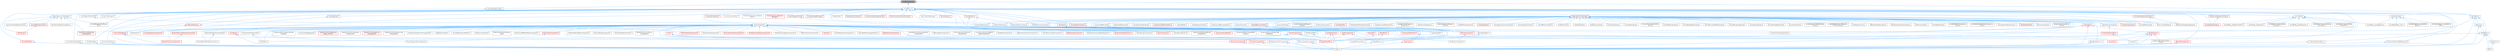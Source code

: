 digraph "FieldPathProperty.h"
{
 // INTERACTIVE_SVG=YES
 // LATEX_PDF_SIZE
  bgcolor="transparent";
  edge [fontname=Helvetica,fontsize=10,labelfontname=Helvetica,labelfontsize=10];
  node [fontname=Helvetica,fontsize=10,shape=box,height=0.2,width=0.4];
  Node1 [id="Node000001",label="FieldPathProperty.h",height=0.2,width=0.4,color="gray40", fillcolor="grey60", style="filled", fontcolor="black",tooltip=" "];
  Node1 -> Node2 [id="edge1_Node000001_Node000002",dir="back",color="steelblue1",style="solid",tooltip=" "];
  Node2 [id="Node000002",label="CoreUObject.h",height=0.2,width=0.4,color="grey40", fillcolor="white", style="filled",URL="$d0/ded/CoreUObject_8h.html",tooltip=" "];
  Node2 -> Node3 [id="edge2_Node000002_Node000003",dir="back",color="steelblue1",style="solid",tooltip=" "];
  Node3 [id="Node000003",label="Engine.h",height=0.2,width=0.4,color="grey40", fillcolor="white", style="filled",URL="$d1/d34/Public_2Engine_8h.html",tooltip=" "];
  Node2 -> Node4 [id="edge3_Node000002_Node000004",dir="back",color="steelblue1",style="solid",tooltip=" "];
  Node4 [id="Node000004",label="EngineMinimal.h",height=0.2,width=0.4,color="grey40", fillcolor="white", style="filled",URL="$d0/d2c/EngineMinimal_8h.html",tooltip=" "];
  Node4 -> Node3 [id="edge4_Node000004_Node000003",dir="back",color="steelblue1",style="solid",tooltip=" "];
  Node2 -> Node5 [id="edge5_Node000002_Node000005",dir="back",color="steelblue1",style="solid",tooltip=" "];
  Node5 [id="Node000005",label="SlateBasics.h",height=0.2,width=0.4,color="grey40", fillcolor="white", style="filled",URL="$da/d2f/SlateBasics_8h.html",tooltip=" "];
  Node5 -> Node3 [id="edge6_Node000005_Node000003",dir="back",color="steelblue1",style="solid",tooltip=" "];
  Node5 -> Node6 [id="edge7_Node000005_Node000006",dir="back",color="steelblue1",style="solid",tooltip=" "];
  Node6 [id="Node000006",label="Slate.h",height=0.2,width=0.4,color="grey40", fillcolor="white", style="filled",URL="$d2/dc0/Slate_8h.html",tooltip=" "];
  Node5 -> Node7 [id="edge8_Node000005_Node000007",dir="back",color="steelblue1",style="solid",tooltip=" "];
  Node7 [id="Node000007",label="SlateExtras.h",height=0.2,width=0.4,color="grey40", fillcolor="white", style="filled",URL="$d8/dec/SlateExtras_8h.html",tooltip=" "];
  Node7 -> Node6 [id="edge9_Node000007_Node000006",dir="back",color="steelblue1",style="solid",tooltip=" "];
  Node5 -> Node8 [id="edge10_Node000005_Node000008",dir="back",color="steelblue1",style="solid",tooltip=" "];
  Node8 [id="Node000008",label="UnrealEd.h",height=0.2,width=0.4,color="grey40", fillcolor="white", style="filled",URL="$d2/d5f/UnrealEd_8h.html",tooltip=" "];
  Node2 -> Node9 [id="edge11_Node000002_Node000009",dir="back",color="steelblue1",style="solid",tooltip=" "];
  Node9 [id="Node000009",label="SlateCore.h",height=0.2,width=0.4,color="grey40", fillcolor="white", style="filled",URL="$dc/d03/SlateCore_8h.html",tooltip=" "];
  Node9 -> Node3 [id="edge12_Node000009_Node000003",dir="back",color="steelblue1",style="solid",tooltip=" "];
  Node9 -> Node5 [id="edge13_Node000009_Node000005",dir="back",color="steelblue1",style="solid",tooltip=" "];
  Node1 -> Node10 [id="edge14_Node000001_Node000010",dir="back",color="steelblue1",style="solid",tooltip=" "];
  Node10 [id="Node000010",label="GeneratedCppIncludes.h",height=0.2,width=0.4,color="grey40", fillcolor="white", style="filled",URL="$d5/d24/GeneratedCppIncludes_8h.html",tooltip=" "];
  Node10 -> Node11 [id="edge15_Node000010_Node000011",dir="back",color="steelblue1",style="solid",tooltip=" "];
  Node11 [id="Node000011",label="CoreUObjectSharedPCH.h",height=0.2,width=0.4,color="grey40", fillcolor="white", style="filled",URL="$de/d2f/CoreUObjectSharedPCH_8h.html",tooltip=" "];
  Node11 -> Node12 [id="edge16_Node000011_Node000012",dir="back",color="steelblue1",style="solid",tooltip=" "];
  Node12 [id="Node000012",label="SlateSharedPCH.h",height=0.2,width=0.4,color="grey40", fillcolor="white", style="filled",URL="$d1/dfc/SlateSharedPCH_8h.html",tooltip=" "];
  Node12 -> Node13 [id="edge17_Node000012_Node000013",dir="back",color="steelblue1",style="solid",tooltip=" "];
  Node13 [id="Node000013",label="EngineSharedPCH.h",height=0.2,width=0.4,color="red", fillcolor="#FFF0F0", style="filled",URL="$dc/dbb/EngineSharedPCH_8h.html",tooltip=" "];
  Node1 -> Node15 [id="edge18_Node000001_Node000015",dir="back",color="steelblue1",style="solid",tooltip=" "];
  Node15 [id="Node000015",label="ScriptMacros.h",height=0.2,width=0.4,color="grey40", fillcolor="white", style="filled",URL="$d9/d99/ScriptMacros_8h.html",tooltip=" "];
  Node15 -> Node16 [id="edge19_Node000015_Node000016",dir="back",color="steelblue1",style="solid",tooltip=" "];
  Node16 [id="Node000016",label="ActorComponent.h",height=0.2,width=0.4,color="grey40", fillcolor="white", style="filled",URL="$da/db1/ActorComponent_8h.html",tooltip=" "];
  Node16 -> Node17 [id="edge20_Node000016_Node000017",dir="back",color="steelblue1",style="solid",tooltip=" "];
  Node17 [id="Node000017",label="AIPerceptionComponent.h",height=0.2,width=0.4,color="grey40", fillcolor="white", style="filled",URL="$d6/d0a/AIPerceptionComponent_8h.html",tooltip=" "];
  Node16 -> Node18 [id="edge21_Node000016_Node000018",dir="back",color="steelblue1",style="solid",tooltip=" "];
  Node18 [id="Node000018",label="AIPerceptionStimuliSource\lComponent.h",height=0.2,width=0.4,color="grey40", fillcolor="white", style="filled",URL="$df/da3/AIPerceptionStimuliSourceComponent_8h.html",tooltip=" "];
  Node16 -> Node19 [id="edge22_Node000016_Node000019",dir="back",color="steelblue1",style="solid",tooltip=" "];
  Node19 [id="Node000019",label="ActorTextureStreamingBuild\lDataComponent.h",height=0.2,width=0.4,color="grey40", fillcolor="white", style="filled",URL="$d2/d6d/ActorTextureStreamingBuildDataComponent_8h.html",tooltip=" "];
  Node16 -> Node20 [id="edge23_Node000016_Node000020",dir="back",color="steelblue1",style="solid",tooltip=" "];
  Node20 [id="Node000020",label="AnimNextComponent.h",height=0.2,width=0.4,color="grey40", fillcolor="white", style="filled",URL="$d2/d67/AnimNextComponent_8h.html",tooltip=" "];
  Node16 -> Node21 [id="edge24_Node000016_Node000021",dir="back",color="steelblue1",style="solid",tooltip=" "];
  Node21 [id="Node000021",label="ApplicationLifecycleComponent.h",height=0.2,width=0.4,color="grey40", fillcolor="white", style="filled",URL="$de/db6/ApplicationLifecycleComponent_8h.html",tooltip=" "];
  Node16 -> Node22 [id="edge25_Node000016_Node000022",dir="back",color="steelblue1",style="solid",tooltip=" "];
  Node22 [id="Node000022",label="AsyncPhysicsInputComponent.h",height=0.2,width=0.4,color="grey40", fillcolor="white", style="filled",URL="$da/d20/AsyncPhysicsInputComponent_8h.html",tooltip=" "];
  Node16 -> Node23 [id="edge26_Node000016_Node000023",dir="back",color="steelblue1",style="solid",tooltip=" "];
  Node23 [id="Node000023",label="BlackboardComponent.h",height=0.2,width=0.4,color="red", fillcolor="#FFF0F0", style="filled",URL="$d9/d2d/BlackboardComponent_8h.html",tooltip=" "];
  Node16 -> Node49 [id="edge27_Node000016_Node000049",dir="back",color="steelblue1",style="solid",tooltip=" "];
  Node49 [id="Node000049",label="BlueprintComponentNodeSpawner.h",height=0.2,width=0.4,color="grey40", fillcolor="white", style="filled",URL="$d2/d98/BlueprintComponentNodeSpawner_8h.html",tooltip=" "];
  Node16 -> Node50 [id="edge28_Node000016_Node000050",dir="back",color="steelblue1",style="solid",tooltip=" "];
  Node50 [id="Node000050",label="BlueprintGraphDefinitions.h",height=0.2,width=0.4,color="red", fillcolor="#FFF0F0", style="filled",URL="$d7/d5e/BlueprintGraphDefinitions_8h.html",tooltip=" "];
  Node16 -> Node52 [id="edge29_Node000016_Node000052",dir="back",color="steelblue1",style="solid",tooltip=" "];
  Node52 [id="Node000052",label="BoundsCopyComponent.h",height=0.2,width=0.4,color="grey40", fillcolor="white", style="filled",URL="$d2/d10/BoundsCopyComponent_8h.html",tooltip=" "];
  Node16 -> Node53 [id="edge30_Node000016_Node000053",dir="back",color="steelblue1",style="solid",tooltip=" "];
  Node53 [id="Node000053",label="BrainComponent.h",height=0.2,width=0.4,color="red", fillcolor="#FFF0F0", style="filled",URL="$d6/dc0/BrainComponent_8h.html",tooltip=" "];
  Node16 -> Node82 [id="edge31_Node000016_Node000082",dir="back",color="steelblue1",style="solid",tooltip=" "];
  Node82 [id="Node000082",label="ChaosMoverBackend.h",height=0.2,width=0.4,color="grey40", fillcolor="white", style="filled",URL="$de/d0f/ChaosMoverBackend_8h.html",tooltip=" "];
  Node16 -> Node83 [id="edge32_Node000016_Node000083",dir="back",color="steelblue1",style="solid",tooltip=" "];
  Node83 [id="Node000083",label="Character.h",height=0.2,width=0.4,color="red", fillcolor="#FFF0F0", style="filled",URL="$db/dc7/Character_8h.html",tooltip=" "];
  Node83 -> Node4 [id="edge33_Node000083_Node000004",dir="back",color="steelblue1",style="solid",tooltip=" "];
  Node16 -> Node86 [id="edge34_Node000016_Node000086",dir="back",color="steelblue1",style="solid",tooltip=" "];
  Node86 [id="Node000086",label="ClusterUnionReplicatedProxy\lComponent.h",height=0.2,width=0.4,color="grey40", fillcolor="white", style="filled",URL="$da/d2c/ClusterUnionReplicatedProxyComponent_8h.html",tooltip=" "];
  Node16 -> Node87 [id="edge35_Node000016_Node000087",dir="back",color="steelblue1",style="solid",tooltip=" "];
  Node87 [id="Node000087",label="ComponentAssetBroker.h",height=0.2,width=0.4,color="red", fillcolor="#FFF0F0", style="filled",URL="$da/ddd/ComponentAssetBroker_8h.html",tooltip=" "];
  Node16 -> Node89 [id="edge36_Node000016_Node000089",dir="back",color="steelblue1",style="solid",tooltip=" "];
  Node89 [id="Node000089",label="ComponentEditorContextMenu\lContex.h",height=0.2,width=0.4,color="grey40", fillcolor="white", style="filled",URL="$db/d71/ComponentEditorContextMenuContex_8h.html",tooltip=" "];
  Node16 -> Node90 [id="edge37_Node000016_Node000090",dir="back",color="steelblue1",style="solid",tooltip=" "];
  Node90 [id="Node000090",label="ComponentEditorUtils.h",height=0.2,width=0.4,color="red", fillcolor="#FFF0F0", style="filled",URL="$d0/d4b/ComponentEditorUtils_8h.html",tooltip=" "];
  Node90 -> Node8 [id="edge38_Node000090_Node000008",dir="back",color="steelblue1",style="solid",tooltip=" "];
  Node16 -> Node92 [id="edge39_Node000016_Node000092",dir="back",color="steelblue1",style="solid",tooltip=" "];
  Node92 [id="Node000092",label="ComponentElementEditorCopy\lAndPaste.h",height=0.2,width=0.4,color="grey40", fillcolor="white", style="filled",URL="$da/d37/ComponentElementEditorCopyAndPaste_8h.html",tooltip=" "];
  Node16 -> Node93 [id="edge40_Node000016_Node000093",dir="back",color="steelblue1",style="solid",tooltip=" "];
  Node93 [id="Node000093",label="ComponentRecreateRenderState\lContext.h",height=0.2,width=0.4,color="grey40", fillcolor="white", style="filled",URL="$de/dd0/ComponentRecreateRenderStateContext_8h.html",tooltip=" "];
  Node16 -> Node94 [id="edge41_Node000016_Node000094",dir="back",color="steelblue1",style="solid",tooltip=" "];
  Node94 [id="Node000094",label="ComponentTypeRegistry.h",height=0.2,width=0.4,color="grey40", fillcolor="white", style="filled",URL="$dd/d81/ComponentTypeRegistry_8h.html",tooltip=" "];
  Node16 -> Node95 [id="edge42_Node000016_Node000095",dir="back",color="steelblue1",style="solid",tooltip=" "];
  Node95 [id="Node000095",label="ComponentVisualizer.h",height=0.2,width=0.4,color="red", fillcolor="#FFF0F0", style="filled",URL="$d3/d9b/ComponentVisualizer_8h.html",tooltip=" "];
  Node95 -> Node8 [id="edge43_Node000095_Node000008",dir="back",color="steelblue1",style="solid",tooltip=" "];
  Node16 -> Node99 [id="edge44_Node000016_Node000099",dir="back",color="steelblue1",style="solid",tooltip=" "];
  Node99 [id="Node000099",label="DisplayClusterConfiguration\lTypes_ICVFX.h",height=0.2,width=0.4,color="red", fillcolor="#FFF0F0", style="filled",URL="$d3/dc4/DisplayClusterConfigurationTypes__ICVFX_8h.html",tooltip=" "];
  Node16 -> Node112 [id="edge45_Node000016_Node000112",dir="back",color="steelblue1",style="solid",tooltip=" "];
  Node112 [id="Node000112",label="DisplayClusterPreviewShare\lComponent.h",height=0.2,width=0.4,color="grey40", fillcolor="white", style="filled",URL="$d0/d2c/DisplayClusterPreviewShareComponent_8h.html",tooltip=" "];
  Node16 -> Node113 [id="edge46_Node000016_Node000113",dir="back",color="steelblue1",style="solid",tooltip=" "];
  Node113 [id="Node000113",label="DisplayClusterStageActor\lComponent.h",height=0.2,width=0.4,color="red", fillcolor="#FFF0F0", style="filled",URL="$d6/d98/DisplayClusterStageActorComponent_8h.html",tooltip=" "];
  Node16 -> Node116 [id="edge47_Node000016_Node000116",dir="back",color="steelblue1",style="solid",tooltip=" "];
  Node116 [id="Node000116",label="DisplayClusterStageGeometry\lComponent.h",height=0.2,width=0.4,color="grey40", fillcolor="white", style="filled",URL="$d2/df3/DisplayClusterStageGeometryComponent_8h.html",tooltip=" "];
  Node16 -> Node117 [id="edge48_Node000016_Node000117",dir="back",color="steelblue1",style="solid",tooltip=" "];
  Node117 [id="Node000117",label="DisplayClusterSyncTickComponent.h",height=0.2,width=0.4,color="grey40", fillcolor="white", style="filled",URL="$d5/d00/DisplayClusterSyncTickComponent_8h.html",tooltip=" "];
  Node16 -> Node118 [id="edge49_Node000016_Node000118",dir="back",color="steelblue1",style="solid",tooltip=" "];
  Node118 [id="Node000118",label="DlgReferenceTree.h",height=0.2,width=0.4,color="grey40", fillcolor="white", style="filled",URL="$db/dd3/DlgReferenceTree_8h.html",tooltip=" "];
  Node16 -> Node4 [id="edge50_Node000016_Node000004",dir="back",color="steelblue1",style="solid",tooltip=" "];
  Node16 -> Node13 [id="edge51_Node000016_Node000013",dir="back",color="steelblue1",style="solid",tooltip=" "];
  Node16 -> Node119 [id="edge52_Node000016_Node000119",dir="back",color="steelblue1",style="solid",tooltip=" "];
  Node119 [id="Node000119",label="GameplayTasksComponent.h",height=0.2,width=0.4,color="red", fillcolor="#FFF0F0", style="filled",URL="$d6/d36/GameplayTasksComponent_8h.html",tooltip=" "];
  Node16 -> Node121 [id="edge53_Node000016_Node000121",dir="back",color="steelblue1",style="solid",tooltip=" "];
  Node121 [id="Node000121",label="InputComponent.h",height=0.2,width=0.4,color="red", fillcolor="#FFF0F0", style="filled",URL="$d4/de7/InputComponent_8h.html",tooltip=" "];
  Node121 -> Node4 [id="edge54_Node000121_Node000004",dir="back",color="steelblue1",style="solid",tooltip=" "];
  Node121 -> Node13 [id="edge55_Node000121_Node000013",dir="back",color="steelblue1",style="solid",tooltip=" "];
  Node16 -> Node125 [id="edge56_Node000016_Node000125",dir="back",color="steelblue1",style="solid",tooltip=" "];
  Node125 [id="Node000125",label="KismetReinstanceUtilities.h",height=0.2,width=0.4,color="grey40", fillcolor="white", style="filled",URL="$d4/dae/KismetReinstanceUtilities_8h.html",tooltip=" "];
  Node16 -> Node126 [id="edge57_Node000016_Node000126",dir="back",color="steelblue1",style="solid",tooltip=" "];
  Node126 [id="Node000126",label="LODSyncComponent.h",height=0.2,width=0.4,color="grey40", fillcolor="white", style="filled",URL="$d0/dbf/LODSyncComponent_8h.html",tooltip=" "];
  Node16 -> Node127 [id="edge58_Node000016_Node000127",dir="back",color="steelblue1",style="solid",tooltip=" "];
  Node127 [id="Node000127",label="LandscapeEdit.h",height=0.2,width=0.4,color="grey40", fillcolor="white", style="filled",URL="$df/d61/LandscapeEdit_8h.html",tooltip=" "];
  Node16 -> Node128 [id="edge59_Node000016_Node000128",dir="back",color="steelblue1",style="solid",tooltip=" "];
  Node128 [id="Node000128",label="Level.h",height=0.2,width=0.4,color="red", fillcolor="#FFF0F0", style="filled",URL="$d9/da2/Level_8h.html",tooltip=" "];
  Node128 -> Node3 [id="edge60_Node000128_Node000003",dir="back",color="steelblue1",style="solid",tooltip=" "];
  Node128 -> Node13 [id="edge61_Node000128_Node000013",dir="back",color="steelblue1",style="solid",tooltip=" "];
  Node16 -> Node382 [id="edge62_Node000016_Node000382",dir="back",color="steelblue1",style="solid",tooltip=" "];
  Node382 [id="Node000382",label="MarkActorRenderStateDirty\lTask.h",height=0.2,width=0.4,color="grey40", fillcolor="white", style="filled",URL="$d0/d61/MarkActorRenderStateDirtyTask_8h.html",tooltip=" "];
  Node16 -> Node383 [id="edge63_Node000016_Node000383",dir="back",color="steelblue1",style="solid",tooltip=" "];
  Node383 [id="Node000383",label="MaterialList.h",height=0.2,width=0.4,color="grey40", fillcolor="white", style="filled",URL="$df/d0c/MaterialList_8h.html",tooltip=" "];
  Node16 -> Node384 [id="edge64_Node000016_Node000384",dir="back",color="steelblue1",style="solid",tooltip=" "];
  Node384 [id="Node000384",label="MetasoundOfflinePlayerComponent.h",height=0.2,width=0.4,color="grey40", fillcolor="white", style="filled",URL="$d8/d8f/MetasoundOfflinePlayerComponent_8h.html",tooltip=" "];
  Node16 -> Node385 [id="edge65_Node000016_Node000385",dir="back",color="steelblue1",style="solid",tooltip=" "];
  Node385 [id="Node000385",label="ModularVehicleBaseComponent.h",height=0.2,width=0.4,color="grey40", fillcolor="white", style="filled",URL="$d3/dc7/ModularVehicleBaseComponent_8h.html",tooltip=" "];
  Node16 -> Node386 [id="edge66_Node000016_Node000386",dir="back",color="steelblue1",style="solid",tooltip=" "];
  Node386 [id="Node000386",label="MovementComponent.h",height=0.2,width=0.4,color="red", fillcolor="#FFF0F0", style="filled",URL="$dd/dc8/MovementComponent_8h.html",tooltip=" "];
  Node386 -> Node3 [id="edge67_Node000386_Node000003",dir="back",color="steelblue1",style="solid",tooltip=" "];
  Node16 -> Node413 [id="edge68_Node000016_Node000413",dir="back",color="steelblue1",style="solid",tooltip=" "];
  Node413 [id="Node000413",label="MoverComponent.h",height=0.2,width=0.4,color="red", fillcolor="#FFF0F0", style="filled",URL="$dc/d95/MoverComponent_8h.html",tooltip=" "];
  Node413 -> Node418 [id="edge69_Node000413_Node000418",dir="back",color="steelblue1",style="solid",tooltip=" "];
  Node418 [id="Node000418",label="NavMoverComponent.h",height=0.2,width=0.4,color="grey40", fillcolor="white", style="filled",URL="$df/dbc/NavMoverComponent_8h.html",tooltip=" "];
  Node16 -> Node421 [id="edge70_Node000016_Node000421",dir="back",color="steelblue1",style="solid",tooltip=" "];
  Node421 [id="Node000421",label="MoverDebugComponent.h",height=0.2,width=0.4,color="grey40", fillcolor="white", style="filled",URL="$d8/d6c/MoverDebugComponent_8h.html",tooltip=" "];
  Node16 -> Node422 [id="edge71_Node000016_Node000422",dir="back",color="steelblue1",style="solid",tooltip=" "];
  Node422 [id="Node000422",label="MoverNetworkPredictionLiaison.h",height=0.2,width=0.4,color="grey40", fillcolor="white", style="filled",URL="$d3/da4/MoverNetworkPredictionLiaison_8h.html",tooltip=" "];
  Node16 -> Node423 [id="edge72_Node000016_Node000423",dir="back",color="steelblue1",style="solid",tooltip=" "];
  Node423 [id="Node000423",label="MoverStandaloneLiaison.h",height=0.2,width=0.4,color="grey40", fillcolor="white", style="filled",URL="$dd/d84/MoverStandaloneLiaison_8h.html",tooltip=" "];
  Node16 -> Node424 [id="edge73_Node000016_Node000424",dir="back",color="steelblue1",style="solid",tooltip=" "];
  Node424 [id="Node000424",label="MusicClockComponent.h",height=0.2,width=0.4,color="red", fillcolor="#FFF0F0", style="filled",URL="$dc/dd9/MusicClockComponent_8h.html",tooltip=" "];
  Node424 -> Node426 [id="edge74_Node000424_Node000426",dir="back",color="steelblue1",style="solid",tooltip=" "];
  Node426 [id="Node000426",label="MusicTempometerComponent.h",height=0.2,width=0.4,color="grey40", fillcolor="white", style="filled",URL="$d9/ddf/MusicTempometerComponent_8h.html",tooltip=" "];
  Node16 -> Node426 [id="edge75_Node000016_Node000426",dir="back",color="steelblue1",style="solid",tooltip=" "];
  Node16 -> Node418 [id="edge76_Node000016_Node000418",dir="back",color="steelblue1",style="solid",tooltip=" "];
  Node16 -> Node401 [id="edge77_Node000016_Node000401",dir="back",color="steelblue1",style="solid",tooltip=" "];
  Node401 [id="Node000401",label="NetworkPhysicsComponent.h",height=0.2,width=0.4,color="red", fillcolor="#FFF0F0", style="filled",URL="$d5/dcb/NetworkPhysicsComponent_8h.html",tooltip=" "];
  Node16 -> Node427 [id="edge78_Node000016_Node000427",dir="back",color="steelblue1",style="solid",tooltip=" "];
  Node427 [id="Node000427",label="NetworkPhysicsSettingsComponent.h",height=0.2,width=0.4,color="red", fillcolor="#FFF0F0", style="filled",URL="$dc/dea/NetworkPhysicsSettingsComponent_8h.html",tooltip=" "];
  Node427 -> Node401 [id="edge79_Node000427_Node000401",dir="back",color="steelblue1",style="solid",tooltip=" "];
  Node16 -> Node429 [id="edge80_Node000016_Node000429",dir="back",color="steelblue1",style="solid",tooltip=" "];
  Node429 [id="Node000429",label="NetworkPredictionComponent.h",height=0.2,width=0.4,color="grey40", fillcolor="white", style="filled",URL="$d9/d97/NetworkPredictionComponent_8h.html",tooltip=" "];
  Node429 -> Node422 [id="edge81_Node000429_Node000422",dir="back",color="steelblue1",style="solid",tooltip=" "];
  Node16 -> Node430 [id="edge82_Node000016_Node000430",dir="back",color="steelblue1",style="solid",tooltip=" "];
  Node430 [id="Node000430",label="NetworkPredictionPhysics\lComponent.h",height=0.2,width=0.4,color="grey40", fillcolor="white", style="filled",URL="$d1/d6b/NetworkPredictionPhysicsComponent_8h.html",tooltip=" "];
  Node16 -> Node389 [id="edge83_Node000016_Node000389",dir="back",color="steelblue1",style="solid",tooltip=" "];
  Node389 [id="Node000389",label="PathFollowingComponent.h",height=0.2,width=0.4,color="red", fillcolor="#FFF0F0", style="filled",URL="$d5/d0b/PathFollowingComponent_8h.html",tooltip=" "];
  Node16 -> Node431 [id="edge84_Node000016_Node000431",dir="back",color="steelblue1",style="solid",tooltip=" "];
  Node431 [id="Node000431",label="PawnNoiseEmitterComponent.h",height=0.2,width=0.4,color="grey40", fillcolor="white", style="filled",URL="$de/d71/PawnNoiseEmitterComponent_8h.html",tooltip=" "];
  Node431 -> Node3 [id="edge85_Node000431_Node000003",dir="back",color="steelblue1",style="solid",tooltip=" "];
  Node16 -> Node432 [id="edge86_Node000016_Node000432",dir="back",color="steelblue1",style="solid",tooltip=" "];
  Node432 [id="Node000432",label="PawnSensingComponent.h",height=0.2,width=0.4,color="grey40", fillcolor="white", style="filled",URL="$d0/d30/PawnSensingComponent_8h.html",tooltip=" "];
  Node16 -> Node433 [id="edge87_Node000016_Node000433",dir="back",color="steelblue1",style="solid",tooltip=" "];
  Node433 [id="Node000433",label="PhysicalAnimationComponent.h",height=0.2,width=0.4,color="red", fillcolor="#FFF0F0", style="filled",URL="$de/d7f/PhysicalAnimationComponent_8h.html",tooltip=" "];
  Node16 -> Node435 [id="edge88_Node000016_Node000435",dir="back",color="steelblue1",style="solid",tooltip=" "];
  Node435 [id="Node000435",label="PhysicsHandleComponent.h",height=0.2,width=0.4,color="grey40", fillcolor="white", style="filled",URL="$d5/dd0/PhysicsHandleComponent_8h.html",tooltip=" "];
  Node435 -> Node3 [id="edge89_Node000435_Node000003",dir="back",color="steelblue1",style="solid",tooltip=" "];
  Node16 -> Node436 [id="edge90_Node000016_Node000436",dir="back",color="steelblue1",style="solid",tooltip=" "];
  Node436 [id="Node000436",label="PixelStreaming2InputComponent.h",height=0.2,width=0.4,color="red", fillcolor="#FFF0F0", style="filled",URL="$da/dda/PixelStreaming2InputComponent_8h.html",tooltip=" "];
  Node16 -> Node438 [id="edge91_Node000016_Node000438",dir="back",color="steelblue1",style="solid",tooltip=" "];
  Node438 [id="Node000438",label="PixelStreamingInputComponent.h",height=0.2,width=0.4,color="grey40", fillcolor="white", style="filled",URL="$d5/d26/PixelStreamingInputComponent_8h.html",tooltip=" "];
  Node16 -> Node439 [id="edge92_Node000016_Node000439",dir="back",color="steelblue1",style="solid",tooltip=" "];
  Node439 [id="Node000439",label="PixelStreamingSignalling\lComponent.h",height=0.2,width=0.4,color="red", fillcolor="#FFF0F0", style="filled",URL="$df/d48/PixelStreamingSignallingComponent_8h.html",tooltip=" "];
  Node16 -> Node441 [id="edge93_Node000016_Node000441",dir="back",color="steelblue1",style="solid",tooltip=" "];
  Node441 [id="Node000441",label="PlatformEventsComponent.h",height=0.2,width=0.4,color="grey40", fillcolor="white", style="filled",URL="$d7/db9/PlatformEventsComponent_8h.html",tooltip=" "];
  Node16 -> Node442 [id="edge94_Node000016_Node000442",dir="back",color="steelblue1",style="solid",tooltip=" "];
  Node442 [id="Node000442",label="SComponentClassCombo.h",height=0.2,width=0.4,color="grey40", fillcolor="white", style="filled",URL="$dc/df2/SComponentClassCombo_8h.html",tooltip=" "];
  Node442 -> Node311 [id="edge95_Node000442_Node000311",dir="back",color="steelblue1",style="solid",tooltip=" "];
  Node311 [id="Node000311",label="SSCSEditor.h",height=0.2,width=0.4,color="grey40", fillcolor="white", style="filled",URL="$d0/d2e/SSCSEditor_8h.html",tooltip=" "];
  Node16 -> Node311 [id="edge96_Node000016_Node000311",dir="back",color="steelblue1",style="solid",tooltip=" "];
  Node16 -> Node443 [id="edge97_Node000016_Node000443",dir="back",color="steelblue1",style="solid",tooltip=" "];
  Node443 [id="Node000443",label="SceneComponent.h",height=0.2,width=0.4,color="red", fillcolor="#FFF0F0", style="filled",URL="$dd/de8/SceneComponent_8h.html",tooltip=" "];
  Node443 -> Node444 [id="edge98_Node000443_Node000444",dir="back",color="steelblue1",style="solid",tooltip=" "];
  Node444 [id="Node000444",label="AsyncMovementUtils.h",height=0.2,width=0.4,color="grey40", fillcolor="white", style="filled",URL="$d4/d3a/AsyncMovementUtils_8h.html",tooltip=" "];
  Node443 -> Node4 [id="edge99_Node000443_Node000004",dir="back",color="steelblue1",style="solid",tooltip=" "];
  Node443 -> Node13 [id="edge100_Node000443_Node000013",dir="back",color="steelblue1",style="solid",tooltip=" "];
  Node443 -> Node386 [id="edge101_Node000443_Node000386",dir="back",color="steelblue1",style="solid",tooltip=" "];
  Node443 -> Node311 [id="edge102_Node000443_Node000311",dir="back",color="steelblue1",style="solid",tooltip=" "];
  Node16 -> Node1881 [id="edge103_Node000016_Node001881",dir="back",color="steelblue1",style="solid",tooltip=" "];
  Node1881 [id="Node001881",label="Selection.h",height=0.2,width=0.4,color="red", fillcolor="#FFF0F0", style="filled",URL="$d9/d60/Editor_2UnrealEd_2Public_2Selection_8h.html",tooltip=" "];
  Node16 -> Node1886 [id="edge104_Node000016_Node001886",dir="back",color="steelblue1",style="solid",tooltip=" "];
  Node1886 [id="Node001886",label="SmartObjectUserComponent.h",height=0.2,width=0.4,color="grey40", fillcolor="white", style="filled",URL="$d5/d23/SmartObjectUserComponent_8h.html",tooltip=" "];
  Node16 -> Node1887 [id="edge105_Node000016_Node001887",dir="back",color="steelblue1",style="solid",tooltip=" "];
  Node1887 [id="Node001887",label="SourceEffectEnvelopeFollower.h",height=0.2,width=0.4,color="grey40", fillcolor="white", style="filled",URL="$d9/d77/SourceEffectEnvelopeFollower_8h.html",tooltip=" "];
  Node16 -> Node1888 [id="edge106_Node000016_Node001888",dir="back",color="steelblue1",style="solid",tooltip=" "];
  Node1888 [id="Node001888",label="TimelineComponent.h",height=0.2,width=0.4,color="red", fillcolor="#FFF0F0", style="filled",URL="$d8/d17/TimelineComponent_8h.html",tooltip=" "];
  Node1888 -> Node3 [id="edge107_Node001888_Node000003",dir="back",color="steelblue1",style="solid",tooltip=" "];
  Node16 -> Node792 [id="edge108_Node000016_Node000792",dir="back",color="steelblue1",style="solid",tooltip=" "];
  Node792 [id="Node000792",label="TraceFilter.h",height=0.2,width=0.4,color="red", fillcolor="#FFF0F0", style="filled",URL="$de/dc1/TraceFilter_8h.html",tooltip=" "];
  Node16 -> Node1890 [id="edge109_Node000016_Node001890",dir="back",color="steelblue1",style="solid",tooltip=" "];
  Node1890 [id="Node001890",label="WaterTerrainComponent.h",height=0.2,width=0.4,color="red", fillcolor="#FFF0F0", style="filled",URL="$d2/dd6/WaterTerrainComponent_8h.html",tooltip=" "];
  Node16 -> Node1891 [id="edge110_Node000016_Node001891",dir="back",color="steelblue1",style="solid",tooltip=" "];
  Node1891 [id="Node001891",label="WorldPartitionStreamingSource\lComponent.h",height=0.2,width=0.4,color="grey40", fillcolor="white", style="filled",URL="$dd/d3c/WorldPartitionStreamingSourceComponent_8h.html",tooltip=" "];
  Node15 -> Node1892 [id="edge111_Node000015_Node001892",dir="back",color="steelblue1",style="solid",tooltip=" "];
  Node1892 [id="Node001892",label="AnimNotify.h",height=0.2,width=0.4,color="grey40", fillcolor="white", style="filled",URL="$d8/d9b/AnimNotify_8h.html",tooltip=" "];
  Node1892 -> Node1893 [id="edge112_Node001892_Node001893",dir="back",color="steelblue1",style="solid",tooltip=" "];
  Node1893 [id="Node001893",label="AnimInstance.h",height=0.2,width=0.4,color="red", fillcolor="#FFF0F0", style="filled",URL="$df/da0/AnimInstance_8h.html",tooltip=" "];
  Node1893 -> Node3 [id="edge113_Node001893_Node000003",dir="back",color="steelblue1",style="solid",tooltip=" "];
  Node1893 -> Node13 [id="edge114_Node001893_Node000013",dir="back",color="steelblue1",style="solid",tooltip=" "];
  Node1893 -> Node1901 [id="edge115_Node001893_Node001901",dir="back",color="steelblue1",style="solid",tooltip=" "];
  Node1901 [id="Node001901",label="PlayMoverMontageCallback\lProxy.h",height=0.2,width=0.4,color="grey40", fillcolor="white", style="filled",URL="$d5/d5a/PlayMoverMontageCallbackProxy_8h.html",tooltip=" "];
  Node1893 -> Node792 [id="edge116_Node001893_Node000792",dir="back",color="steelblue1",style="solid",tooltip=" "];
  Node1893 -> Node8 [id="edge117_Node001893_Node000008",dir="back",color="steelblue1",style="solid",tooltip=" "];
  Node1892 -> Node1023 [id="edge118_Node001892_Node001023",dir="back",color="steelblue1",style="solid",tooltip=" "];
  Node1023 [id="Node001023",label="AnimNotify_GameplayCue.h",height=0.2,width=0.4,color="grey40", fillcolor="white", style="filled",URL="$da/d48/AnimNotify__GameplayCue_8h.html",tooltip=" "];
  Node1892 -> Node1902 [id="edge119_Node001892_Node001902",dir="back",color="steelblue1",style="solid",tooltip=" "];
  Node1902 [id="Node001902",label="AnimNotify_PauseClothing\lSimulation.h",height=0.2,width=0.4,color="grey40", fillcolor="white", style="filled",URL="$db/dc5/AnimNotify__PauseClothingSimulation_8h.html",tooltip=" "];
  Node1892 -> Node1903 [id="edge120_Node001892_Node001903",dir="back",color="steelblue1",style="solid",tooltip=" "];
  Node1903 [id="Node001903",label="AnimNotify_PlayParticleEffect.h",height=0.2,width=0.4,color="grey40", fillcolor="white", style="filled",URL="$d8/d6e/AnimNotify__PlayParticleEffect_8h.html",tooltip=" "];
  Node1892 -> Node1904 [id="edge121_Node001892_Node001904",dir="back",color="steelblue1",style="solid",tooltip=" "];
  Node1904 [id="Node001904",label="AnimNotify_PlaySound.h",height=0.2,width=0.4,color="grey40", fillcolor="white", style="filled",URL="$de/dee/AnimNotify__PlaySound_8h.html",tooltip=" "];
  Node1892 -> Node1905 [id="edge122_Node001892_Node001905",dir="back",color="steelblue1",style="solid",tooltip=" "];
  Node1905 [id="Node001905",label="AnimNotify_ResetClothing\lSimulation.h",height=0.2,width=0.4,color="grey40", fillcolor="white", style="filled",URL="$d8/daa/AnimNotify__ResetClothingSimulation_8h.html",tooltip=" "];
  Node1892 -> Node1906 [id="edge123_Node001892_Node001906",dir="back",color="steelblue1",style="solid",tooltip=" "];
  Node1906 [id="Node001906",label="AnimNotify_ResetDynamics.h",height=0.2,width=0.4,color="grey40", fillcolor="white", style="filled",URL="$dd/da4/AnimNotify__ResetDynamics_8h.html",tooltip=" "];
  Node1892 -> Node1907 [id="edge124_Node001892_Node001907",dir="back",color="steelblue1",style="solid",tooltip=" "];
  Node1907 [id="Node001907",label="AnimNotify_ResumeClothing\lSimulation.h",height=0.2,width=0.4,color="grey40", fillcolor="white", style="filled",URL="$d4/def/AnimNotify__ResumeClothingSimulation_8h.html",tooltip=" "];
  Node15 -> Node1908 [id="edge125_Node000015_Node001908",dir="back",color="steelblue1",style="solid",tooltip=" "];
  Node1908 [id="Node001908",label="AnimNotifyState.h",height=0.2,width=0.4,color="grey40", fillcolor="white", style="filled",URL="$d1/db5/AnimNotifyState_8h.html",tooltip=" "];
  Node1908 -> Node1909 [id="edge126_Node001908_Node001909",dir="back",color="steelblue1",style="solid",tooltip=" "];
  Node1909 [id="Node001909",label="AnimNotifyState_DisableRoot\lMotion.h",height=0.2,width=0.4,color="grey40", fillcolor="white", style="filled",URL="$d2/d78/AnimNotifyState__DisableRootMotion_8h.html",tooltip=" "];
  Node1908 -> Node1910 [id="edge127_Node001908_Node001910",dir="back",color="steelblue1",style="solid",tooltip=" "];
  Node1910 [id="Node001910",label="AnimNotifyState_TimedParticle\lEffect.h",height=0.2,width=0.4,color="grey40", fillcolor="white", style="filled",URL="$d2/dd2/AnimNotifyState__TimedParticleEffect_8h.html",tooltip=" "];
  Node1908 -> Node1911 [id="edge128_Node001908_Node001911",dir="back",color="steelblue1",style="solid",tooltip=" "];
  Node1911 [id="Node001911",label="AnimNotifyState_Trail.h",height=0.2,width=0.4,color="grey40", fillcolor="white", style="filled",URL="$dd/d77/AnimNotifyState__Trail_8h.html",tooltip=" "];
  Node1908 -> Node1023 [id="edge129_Node001908_Node001023",dir="back",color="steelblue1",style="solid",tooltip=" "];
  Node15 -> Node1912 [id="edge130_Node000015_Node001912",dir="back",color="steelblue1",style="solid",tooltip=" "];
  Node1912 [id="Node001912",label="AvoidanceManager.h",height=0.2,width=0.4,color="grey40", fillcolor="white", style="filled",URL="$d8/de0/AvoidanceManager_8h.html",tooltip=" "];
  Node15 -> Node1913 [id="edge131_Node000015_Node001913",dir="back",color="steelblue1",style="solid",tooltip=" "];
  Node1913 [id="Node001913",label="BlueprintAsyncActionBase.h",height=0.2,width=0.4,color="grey40", fillcolor="white", style="filled",URL="$d6/dd0/BlueprintAsyncActionBase_8h.html",tooltip=" "];
  Node1913 -> Node1002 [id="edge132_Node001913_Node001002",dir="back",color="steelblue1",style="solid",tooltip=" "];
  Node1002 [id="Node001002",label="AbilityAsync.h",height=0.2,width=0.4,color="red", fillcolor="#FFF0F0", style="filled",URL="$d8/dce/AbilityAsync_8h.html",tooltip=" "];
  Node1913 -> Node1914 [id="edge133_Node001913_Node001914",dir="back",color="steelblue1",style="solid",tooltip=" "];
  Node1914 [id="Node001914",label="AsyncActionHandleSaveGame.h",height=0.2,width=0.4,color="grey40", fillcolor="white", style="filled",URL="$db/dd4/AsyncActionHandleSaveGame_8h.html",tooltip=" "];
  Node1913 -> Node1915 [id="edge134_Node001913_Node001915",dir="back",color="steelblue1",style="solid",tooltip=" "];
  Node1915 [id="Node001915",label="CancellableAsyncAction.h",height=0.2,width=0.4,color="red", fillcolor="#FFF0F0", style="filled",URL="$d6/d65/CancellableAsyncAction_8h.html",tooltip=" "];
  Node1915 -> Node1002 [id="edge135_Node001915_Node001002",dir="back",color="steelblue1",style="solid",tooltip=" "];
  Node1913 -> Node1850 [id="edge136_Node001913_Node001850",dir="back",color="steelblue1",style="solid",tooltip=" "];
  Node1850 [id="Node001850",label="MovieScenePredictionSystem.h",height=0.2,width=0.4,color="grey40", fillcolor="white", style="filled",URL="$dc/d7f/MovieScenePredictionSystem_8h.html",tooltip=" "];
  Node1913 -> Node1916 [id="edge137_Node001913_Node001916",dir="back",color="steelblue1",style="solid",tooltip=" "];
  Node1916 [id="Node001916",label="OnlineBlueprintCallProxy\lBase.h",height=0.2,width=0.4,color="grey40", fillcolor="white", style="filled",URL="$d0/d14/OnlineBlueprintCallProxyBase_8h.html",tooltip=" "];
  Node1913 -> Node439 [id="edge138_Node001913_Node000439",dir="back",color="steelblue1",style="solid",tooltip=" "];
  Node15 -> Node1917 [id="edge139_Node000015_Node001917",dir="back",color="steelblue1",style="solid",tooltip=" "];
  Node1917 [id="Node001917",label="BlueprintFunctionLibrary.h",height=0.2,width=0.4,color="red", fillcolor="#FFF0F0", style="filled",URL="$d3/d94/BlueprintFunctionLibrary_8h.html",tooltip=" "];
  Node1917 -> Node1246 [id="edge140_Node001917_Node001246",dir="back",color="steelblue1",style="solid",tooltip=" "];
  Node1246 [id="Node001246",label="AIBlueprintHelperLibrary.h",height=0.2,width=0.4,color="grey40", fillcolor="white", style="filled",URL="$dc/d00/AIBlueprintHelperLibrary_8h.html",tooltip=" "];
  Node1917 -> Node956 [id="edge141_Node001917_Node000956",dir="back",color="steelblue1",style="solid",tooltip=" "];
  Node956 [id="Node000956",label="AbilitySystemBlueprintLibrary.h",height=0.2,width=0.4,color="grey40", fillcolor="white", style="filled",URL="$d5/dd6/AbilitySystemBlueprintLibrary_8h.html",tooltip=" "];
  Node1917 -> Node1798 [id="edge142_Node001917_Node001798",dir="back",color="steelblue1",style="solid",tooltip=" "];
  Node1798 [id="Node001798",label="AirMovementUtils.h",height=0.2,width=0.4,color="grey40", fillcolor="white", style="filled",URL="$df/d55/AirMovementUtils_8h.html",tooltip=" "];
  Node1917 -> Node1918 [id="edge143_Node001917_Node001918",dir="back",color="steelblue1",style="solid",tooltip=" "];
  Node1918 [id="Node001918",label="AnimNotifyLibrary.h",height=0.2,width=0.4,color="grey40", fillcolor="white", style="filled",URL="$d0/d81/AnimNotifyLibrary_8h.html",tooltip=" "];
  Node1917 -> Node1919 [id="edge144_Node001917_Node001919",dir="back",color="steelblue1",style="solid",tooltip=" "];
  Node1919 [id="Node001919",label="AnimNotifyMirrorInspection\lLibrary.h",height=0.2,width=0.4,color="grey40", fillcolor="white", style="filled",URL="$df/ddd/AnimNotifyMirrorInspectionLibrary_8h.html",tooltip=" "];
  Node1917 -> Node1920 [id="edge145_Node001917_Node001920",dir="back",color="steelblue1",style="solid",tooltip=" "];
  Node1920 [id="Node001920",label="AnimNotifyStateMachineInspection\lLibrary.h",height=0.2,width=0.4,color="grey40", fillcolor="white", style="filled",URL="$de/de3/AnimNotifyStateMachineInspectionLibrary_8h.html",tooltip=" "];
  Node1917 -> Node1921 [id="edge146_Node001917_Node001921",dir="back",color="steelblue1",style="solid",tooltip=" "];
  Node1921 [id="Node001921",label="AnimTypes.h",height=0.2,width=0.4,color="red", fillcolor="#FFF0F0", style="filled",URL="$d5/d84/AnimTypes_8h.html",tooltip=" "];
  Node1921 -> Node1893 [id="edge147_Node001921_Node001893",dir="back",color="steelblue1",style="solid",tooltip=" "];
  Node1921 -> Node3 [id="edge148_Node001921_Node000003",dir="back",color="steelblue1",style="solid",tooltip=" "];
  Node1921 -> Node4 [id="edge149_Node001921_Node000004",dir="back",color="steelblue1",style="solid",tooltip=" "];
  Node1921 -> Node13 [id="edge150_Node001921_Node000013",dir="back",color="steelblue1",style="solid",tooltip=" "];
  Node1917 -> Node1972 [id="edge151_Node001917_Node001972",dir="back",color="steelblue1",style="solid",tooltip=" "];
  Node1972 [id="Node001972",label="AnimationAssetExtensions.h",height=0.2,width=0.4,color="grey40", fillcolor="white", style="filled",URL="$d4/d37/AnimationAssetExtensions_8h.html",tooltip=" "];
  Node1917 -> Node444 [id="edge152_Node001917_Node000444",dir="back",color="steelblue1",style="solid",tooltip=" "];
  Node1917 -> Node1974 [id="edge153_Node001917_Node001974",dir="back",color="steelblue1",style="solid",tooltip=" "];
  Node1974 [id="Node001974",label="AttributeIdentifier.h",height=0.2,width=0.4,color="red", fillcolor="#FFF0F0", style="filled",URL="$df/daa/AttributeIdentifier_8h.html",tooltip=" "];
  Node1917 -> Node2023 [id="edge154_Node001917_Node002023",dir="back",color="steelblue1",style="solid",tooltip=" "];
  Node2023 [id="Node002023",label="BTFunctionLibrary.h",height=0.2,width=0.4,color="grey40", fillcolor="white", style="filled",URL="$d5/ddd/BTFunctionLibrary_8h.html",tooltip=" "];
  Node1917 -> Node2024 [id="edge155_Node001917_Node002024",dir="back",color="steelblue1",style="solid",tooltip=" "];
  Node2024 [id="Node002024",label="BasedMovementUtils.h",height=0.2,width=0.4,color="red", fillcolor="#FFF0F0", style="filled",URL="$d8/d85/BasedMovementUtils_8h.html",tooltip=" "];
  Node2024 -> Node413 [id="edge156_Node002024_Node000413",dir="back",color="steelblue1",style="solid",tooltip=" "];
  Node1917 -> Node2025 [id="edge157_Node001917_Node002025",dir="back",color="steelblue1",style="solid",tooltip=" "];
  Node2025 [id="Node002025",label="BlueprintGameplayTagLibrary.h",height=0.2,width=0.4,color="grey40", fillcolor="white", style="filled",URL="$db/d22/BlueprintGameplayTagLibrary_8h.html",tooltip=" "];
  Node1917 -> Node2026 [id="edge158_Node001917_Node002026",dir="back",color="steelblue1",style="solid",tooltip=" "];
  Node2026 [id="Node002026",label="BlueprintInstancedStruct\lLibrary.h",height=0.2,width=0.4,color="grey40", fillcolor="white", style="filled",URL="$d6/dbb/BlueprintInstancedStructLibrary_8h.html",tooltip=" "];
  Node1917 -> Node2027 [id="edge159_Node001917_Node002027",dir="back",color="steelblue1",style="solid",tooltip=" "];
  Node2027 [id="Node002027",label="BlueprintMapLibrary.h",height=0.2,width=0.4,color="grey40", fillcolor="white", style="filled",URL="$d2/d19/BlueprintMapLibrary_8h.html",tooltip=" "];
  Node1917 -> Node2028 [id="edge160_Node001917_Node002028",dir="back",color="steelblue1",style="solid",tooltip=" "];
  Node2028 [id="Node002028",label="BlueprintPathsLibrary.h",height=0.2,width=0.4,color="grey40", fillcolor="white", style="filled",URL="$d1/db0/BlueprintPathsLibrary_8h.html",tooltip=" "];
  Node1917 -> Node2029 [id="edge161_Node001917_Node002029",dir="back",color="steelblue1",style="solid",tooltip=" "];
  Node2029 [id="Node002029",label="BlueprintPlatformLibrary.h",height=0.2,width=0.4,color="grey40", fillcolor="white", style="filled",URL="$da/d13/BlueprintPlatformLibrary_8h.html",tooltip=" "];
  Node1917 -> Node2030 [id="edge162_Node001917_Node002030",dir="back",color="steelblue1",style="solid",tooltip=" "];
  Node2030 [id="Node002030",label="BlueprintSetLibrary.h",height=0.2,width=0.4,color="grey40", fillcolor="white", style="filled",URL="$d2/d1a/BlueprintSetLibrary_8h.html",tooltip=" "];
  Node1917 -> Node1900 [id="edge163_Node001917_Node001900",dir="back",color="steelblue1",style="solid",tooltip=" "];
  Node1900 [id="Node001900",label="CachedAnimDataLibrary.h",height=0.2,width=0.4,color="grey40", fillcolor="white", style="filled",URL="$d2/dd7/CachedAnimDataLibrary_8h.html",tooltip=" "];
  Node1917 -> Node2031 [id="edge164_Node001917_Node002031",dir="back",color="steelblue1",style="solid",tooltip=" "];
  Node2031 [id="Node002031",label="CameraLensEffectInterface.h",height=0.2,width=0.4,color="red", fillcolor="#FFF0F0", style="filled",URL="$dd/dbe/CameraLensEffectInterface_8h.html",tooltip=" "];
  Node1917 -> Node2032 [id="edge165_Node001917_Node002032",dir="back",color="steelblue1",style="solid",tooltip=" "];
  Node2032 [id="Node002032",label="CelestialMaths.h",height=0.2,width=0.4,color="grey40", fillcolor="white", style="filled",URL="$d8/d15/CelestialMaths_8h.html",tooltip=" "];
  Node1917 -> Node2033 [id="edge166_Node001917_Node002033",dir="back",color="steelblue1",style="solid",tooltip=" "];
  Node2033 [id="Node002033",label="ChaosBlueprintLibrary.h",height=0.2,width=0.4,color="grey40", fillcolor="white", style="filled",URL="$db/d38/ChaosBlueprintLibrary_8h.html",tooltip=" "];
  Node1917 -> Node2034 [id="edge167_Node001917_Node002034",dir="back",color="steelblue1",style="solid",tooltip=" "];
  Node2034 [id="Node002034",label="ChaosGroundMovementUtils.h",height=0.2,width=0.4,color="grey40", fillcolor="white", style="filled",URL="$dc/dff/ChaosGroundMovementUtils_8h.html",tooltip=" "];
  Node1917 -> Node2035 [id="edge168_Node001917_Node002035",dir="back",color="steelblue1",style="solid",tooltip=" "];
  Node2035 [id="Node002035",label="CollisionFunctions.h",height=0.2,width=0.4,color="grey40", fillcolor="white", style="filled",URL="$d9/d6e/CollisionFunctions_8h.html",tooltip=" "];
  Node1917 -> Node2036 [id="edge169_Node001917_Node002036",dir="back",color="steelblue1",style="solid",tooltip=" "];
  Node2036 [id="Node002036",label="CommonUILibrary.h",height=0.2,width=0.4,color="grey40", fillcolor="white", style="filled",URL="$de/d26/CommonUILibrary_8h.html",tooltip=" "];
  Node1917 -> Node2037 [id="edge170_Node001917_Node002037",dir="back",color="steelblue1",style="solid",tooltip=" "];
  Node2037 [id="Node002037",label="ConstrainedMoveUtils.h",height=0.2,width=0.4,color="grey40", fillcolor="white", style="filled",URL="$d4/daa/ConstrainedMoveUtils_8h.html",tooltip=" "];
  Node2037 -> Node413 [id="edge171_Node002037_Node000413",dir="back",color="steelblue1",style="solid",tooltip=" "];
  Node1917 -> Node2038 [id="edge172_Node001917_Node002038",dir="back",color="steelblue1",style="solid",tooltip=" "];
  Node2038 [id="Node002038",label="ConstraintInstanceBlueprint\lLibrary.h",height=0.2,width=0.4,color="grey40", fillcolor="white", style="filled",URL="$d4/d22/ConstraintInstanceBlueprintLibrary_8h.html",tooltip=" "];
  Node1917 -> Node2039 [id="edge173_Node001917_Node002039",dir="back",color="steelblue1",style="solid",tooltip=" "];
  Node2039 [id="Node002039",label="ContainmentFunctions.h",height=0.2,width=0.4,color="grey40", fillcolor="white", style="filled",URL="$d8/d1d/ContainmentFunctions_8h.html",tooltip=" "];
  Node1917 -> Node1956 [id="edge174_Node001917_Node001956",dir="back",color="steelblue1",style="solid",tooltip=" "];
  Node1956 [id="Node001956",label="CurveIdentifier.h",height=0.2,width=0.4,color="red", fillcolor="#FFF0F0", style="filled",URL="$d7/d2c/CurveIdentifier_8h.html",tooltip=" "];
  Node1917 -> Node2040 [id="edge175_Node001917_Node002040",dir="back",color="steelblue1",style="solid",tooltip=" "];
  Node2040 [id="Node002040",label="DataTableFunctionLibrary.h",height=0.2,width=0.4,color="grey40", fillcolor="white", style="filled",URL="$d8/df7/DataTableFunctionLibrary_8h.html",tooltip=" "];
  Node1917 -> Node2041 [id="edge176_Node001917_Node002041",dir="back",color="steelblue1",style="solid",tooltip=" "];
  Node2041 [id="Node002041",label="DataflowEditorBlueprintLibrary.h",height=0.2,width=0.4,color="grey40", fillcolor="white", style="filled",URL="$d8/d30/DataflowEditorBlueprintLibrary_8h.html",tooltip=" "];
  Node1917 -> Node2042 [id="edge177_Node001917_Node002042",dir="back",color="steelblue1",style="solid",tooltip=" "];
  Node2042 [id="Node002042",label="DebugDrawService.h",height=0.2,width=0.4,color="grey40", fillcolor="white", style="filled",URL="$d3/dd2/DebugDrawService_8h.html",tooltip=" "];
  Node2042 -> Node3 [id="edge178_Node002042_Node000003",dir="back",color="steelblue1",style="solid",tooltip=" "];
  Node1917 -> Node109 [id="edge179_Node001917_Node000109",dir="back",color="steelblue1",style="solid",tooltip=" "];
  Node109 [id="Node000109",label="DisplayClusterBlueprintLib.h",height=0.2,width=0.4,color="grey40", fillcolor="white", style="filled",URL="$d9/d13/DisplayClusterBlueprintLib_8h.html",tooltip=" "];
  Node1917 -> Node2043 [id="edge180_Node001917_Node002043",dir="back",color="steelblue1",style="solid",tooltip=" "];
  Node2043 [id="Node002043",label="DisplayClusterProjection\lBlueprintLib.h",height=0.2,width=0.4,color="grey40", fillcolor="white", style="filled",URL="$d3/d09/DisplayClusterProjectionBlueprintLib_8h.html",tooltip=" "];
  Node1917 -> Node941 [id="edge181_Node001917_Node000941",dir="back",color="steelblue1",style="solid",tooltip=" "];
  Node941 [id="Node000941",label="EditorActorSubsystem.h",height=0.2,width=0.4,color="grey40", fillcolor="white", style="filled",URL="$d8/db1/EditorActorSubsystem_8h.html",tooltip=" "];
  Node1917 -> Node2044 [id="edge182_Node001917_Node002044",dir="back",color="steelblue1",style="solid",tooltip=" "];
  Node2044 [id="Node002044",label="EditorSubsystemBlueprint\lLibrary.h",height=0.2,width=0.4,color="grey40", fillcolor="white", style="filled",URL="$d7/dd4/EditorSubsystemBlueprintLibrary_8h.html",tooltip=" "];
  Node1917 -> Node3 [id="edge183_Node001917_Node000003",dir="back",color="steelblue1",style="solid",tooltip=" "];
  Node1917 -> Node2045 [id="edge184_Node001917_Node002045",dir="back",color="steelblue1",style="solid",tooltip=" "];
  Node2045 [id="Node002045",label="EngineElementsLibrary.h",height=0.2,width=0.4,color="grey40", fillcolor="white", style="filled",URL="$de/d77/EngineElementsLibrary_8h.html",tooltip=" "];
  Node2045 -> Node95 [id="edge185_Node002045_Node000095",dir="back",color="steelblue1",style="solid",tooltip=" "];
  Node1917 -> Node13 [id="edge186_Node001917_Node000013",dir="back",color="steelblue1",style="solid",tooltip=" "];
  Node1917 -> Node2046 [id="edge187_Node001917_Node002046",dir="back",color="steelblue1",style="solid",tooltip=" "];
  Node2046 [id="Node002046",label="FieldNotificationLibrary.h",height=0.2,width=0.4,color="grey40", fillcolor="white", style="filled",URL="$dd/db1/FieldNotificationLibrary_8h.html",tooltip=" "];
  Node1917 -> Node670 [id="edge188_Node001917_Node000670",dir="back",color="steelblue1",style="solid",tooltip=" "];
  Node670 [id="Node000670",label="FloorQueryUtils.h",height=0.2,width=0.4,color="red", fillcolor="#FFF0F0", style="filled",URL="$df/d2a/FloorQueryUtils_8h.html",tooltip=" "];
  Node1917 -> Node1031 [id="edge189_Node001917_Node001031",dir="back",color="steelblue1",style="solid",tooltip=" "];
  Node1031 [id="Node001031",label="GameplayCueFunctionLibrary.h",height=0.2,width=0.4,color="grey40", fillcolor="white", style="filled",URL="$db/d7d/GameplayCueFunctionLibrary_8h.html",tooltip=" "];
  Node1917 -> Node933 [id="edge190_Node001917_Node000933",dir="back",color="steelblue1",style="solid",tooltip=" "];
  Node933 [id="Node000933",label="GameplayStatics.h",height=0.2,width=0.4,color="grey40", fillcolor="white", style="filled",URL="$d9/dc8/GameplayStatics_8h.html",tooltip=" "];
  Node933 -> Node4 [id="edge191_Node000933_Node000004",dir="back",color="steelblue1",style="solid",tooltip=" "];
  Node1917 -> Node2047 [id="edge192_Node001917_Node002047",dir="back",color="steelblue1",style="solid",tooltip=" "];
  Node2047 [id="Node002047",label="GroomBlueprintLibrary.h",height=0.2,width=0.4,color="grey40", fillcolor="white", style="filled",URL="$d1/d03/GroomBlueprintLibrary_8h.html",tooltip=" "];
  Node1917 -> Node1799 [id="edge193_Node001917_Node001799",dir="back",color="steelblue1",style="solid",tooltip=" "];
  Node1799 [id="Node001799",label="GroundMovementUtils.h",height=0.2,width=0.4,color="grey40", fillcolor="white", style="filled",URL="$dd/d20/GroundMovementUtils_8h.html",tooltip=" "];
  Node1917 -> Node2048 [id="edge194_Node001917_Node002048",dir="back",color="steelblue1",style="solid",tooltip=" "];
  Node2048 [id="Node002048",label="HLODDestruction.h",height=0.2,width=0.4,color="grey40", fillcolor="white", style="filled",URL="$d0/dcb/HLODDestruction_8h.html",tooltip=" "];
  Node1917 -> Node2049 [id="edge195_Node001917_Node002049",dir="back",color="steelblue1",style="solid",tooltip=" "];
  Node2049 [id="Node002049",label="HealthSnapshot.h",height=0.2,width=0.4,color="grey40", fillcolor="white", style="filled",URL="$d7/d50/HealthSnapshot_8h.html",tooltip=" "];
  Node1917 -> Node2050 [id="edge196_Node001917_Node002050",dir="back",color="steelblue1",style="solid",tooltip=" "];
  Node2050 [id="Node002050",label="ImportanceSamplingLibrary.h",height=0.2,width=0.4,color="grey40", fillcolor="white", style="filled",URL="$d4/dd0/ImportanceSamplingLibrary_8h.html",tooltip=" "];
  Node1917 -> Node2051 [id="edge197_Node001917_Node002051",dir="back",color="steelblue1",style="solid",tooltip=" "];
  Node2051 [id="Node002051",label="InputDeviceLibrary.h",height=0.2,width=0.4,color="grey40", fillcolor="white", style="filled",URL="$df/d05/InputDeviceLibrary_8h.html",tooltip=" "];
  Node1917 -> Node2052 [id="edge198_Node001917_Node002052",dir="back",color="steelblue1",style="solid",tooltip=" "];
  Node2052 [id="Node002052",label="KismetArrayLibrary.h",height=0.2,width=0.4,color="red", fillcolor="#FFF0F0", style="filled",URL="$d0/d04/KismetArrayLibrary_8h.html",tooltip=" "];
  Node1917 -> Node2054 [id="edge199_Node001917_Node002054",dir="back",color="steelblue1",style="solid",tooltip=" "];
  Node2054 [id="Node002054",label="KismetGuidLibrary.h",height=0.2,width=0.4,color="grey40", fillcolor="white", style="filled",URL="$d0/dc4/KismetGuidLibrary_8h.html",tooltip=" "];
  Node1917 -> Node2055 [id="edge200_Node001917_Node002055",dir="back",color="steelblue1",style="solid",tooltip=" "];
  Node2055 [id="Node002055",label="KismetInputLibrary.h",height=0.2,width=0.4,color="grey40", fillcolor="white", style="filled",URL="$df/dce/KismetInputLibrary_8h.html",tooltip=" "];
  Node1917 -> Node2056 [id="edge201_Node001917_Node002056",dir="back",color="steelblue1",style="solid",tooltip=" "];
  Node2056 [id="Node002056",label="KismetInternationalization\lLibrary.h",height=0.2,width=0.4,color="grey40", fillcolor="white", style="filled",URL="$df/d17/KismetInternationalizationLibrary_8h.html",tooltip=" "];
  Node1917 -> Node2057 [id="edge202_Node001917_Node002057",dir="back",color="steelblue1",style="solid",tooltip=" "];
  Node2057 [id="Node002057",label="KismetMaterialLibrary.h",height=0.2,width=0.4,color="grey40", fillcolor="white", style="filled",URL="$dc/d1a/KismetMaterialLibrary_8h.html",tooltip=" "];
  Node1917 -> Node2058 [id="edge203_Node001917_Node002058",dir="back",color="steelblue1",style="solid",tooltip=" "];
  Node2058 [id="Node002058",label="KismetMathLibrary.h",height=0.2,width=0.4,color="grey40", fillcolor="white", style="filled",URL="$d9/d07/KismetMathLibrary_8h.html",tooltip=" "];
  Node1917 -> Node2059 [id="edge204_Node001917_Node002059",dir="back",color="steelblue1",style="solid",tooltip=" "];
  Node2059 [id="Node002059",label="KismetNodeHelperLibrary.h",height=0.2,width=0.4,color="grey40", fillcolor="white", style="filled",URL="$d9/d5b/KismetNodeHelperLibrary_8h.html",tooltip=" "];
  Node1917 -> Node2060 [id="edge205_Node001917_Node002060",dir="back",color="steelblue1",style="solid",tooltip=" "];
  Node2060 [id="Node002060",label="KismetProceduralMeshLibrary.h",height=0.2,width=0.4,color="grey40", fillcolor="white", style="filled",URL="$d5/d94/KismetProceduralMeshLibrary_8h.html",tooltip=" "];
  Node1917 -> Node764 [id="edge206_Node001917_Node000764",dir="back",color="steelblue1",style="solid",tooltip=" "];
  Node764 [id="Node000764",label="KismetRenderingLibrary.h",height=0.2,width=0.4,color="grey40", fillcolor="white", style="filled",URL="$dc/d9a/KismetRenderingLibrary_8h.html",tooltip=" "];
  Node1917 -> Node2061 [id="edge207_Node001917_Node002061",dir="back",color="steelblue1",style="solid",tooltip=" "];
  Node2061 [id="Node002061",label="KismetStringLibrary.h",height=0.2,width=0.4,color="grey40", fillcolor="white", style="filled",URL="$dc/d09/KismetStringLibrary_8h.html",tooltip=" "];
  Node1917 -> Node2062 [id="edge208_Node001917_Node002062",dir="back",color="steelblue1",style="solid",tooltip=" "];
  Node2062 [id="Node002062",label="KismetStringTableLibrary.h",height=0.2,width=0.4,color="grey40", fillcolor="white", style="filled",URL="$dc/dbe/KismetStringTableLibrary_8h.html",tooltip=" "];
  Node1917 -> Node2063 [id="edge209_Node001917_Node002063",dir="back",color="steelblue1",style="solid",tooltip=" "];
  Node2063 [id="Node002063",label="KismetSystemLibrary.h",height=0.2,width=0.4,color="red", fillcolor="#FFF0F0", style="filled",URL="$da/d0f/KismetSystemLibrary_8h.html",tooltip=" "];
  Node2063 -> Node933 [id="edge210_Node002063_Node000933",dir="back",color="steelblue1",style="solid",tooltip=" "];
  Node1917 -> Node2066 [id="edge211_Node001917_Node002066",dir="back",color="steelblue1",style="solid",tooltip=" "];
  Node2066 [id="Node002066",label="KismetTextLibrary.h",height=0.2,width=0.4,color="grey40", fillcolor="white", style="filled",URL="$d8/d68/KismetTextLibrary_8h.html",tooltip=" "];
  Node1917 -> Node2067 [id="edge212_Node001917_Node002067",dir="back",color="steelblue1",style="solid",tooltip=" "];
  Node2067 [id="Node002067",label="LevelSequenceShotMetaData\lLibrary.h",height=0.2,width=0.4,color="grey40", fillcolor="white", style="filled",URL="$d2/d37/LevelSequenceShotMetaDataLibrary_8h.html",tooltip=" "];
  Node1917 -> Node2068 [id="edge213_Node001917_Node002068",dir="back",color="steelblue1",style="solid",tooltip=" "];
  Node2068 [id="Node002068",label="LightWeightInstanceBlueprint\lFunctionLibrary.h",height=0.2,width=0.4,color="grey40", fillcolor="white", style="filled",URL="$da/dd7/LightWeightInstanceBlueprintFunctionLibrary_8h.html",tooltip=" "];
  Node1917 -> Node2069 [id="edge214_Node001917_Node002069",dir="back",color="steelblue1",style="solid",tooltip=" "];
  Node2069 [id="Node002069",label="ListUtilityFunctions.h",height=0.2,width=0.4,color="grey40", fillcolor="white", style="filled",URL="$da/db0/ListUtilityFunctions_8h.html",tooltip=" "];
  Node1917 -> Node639 [id="edge215_Node001917_Node000639",dir="back",color="steelblue1",style="solid",tooltip=" "];
  Node639 [id="Node000639",label="PhysicsThreadLibrary.h",height=0.2,width=0.4,color="grey40", fillcolor="white", style="filled",URL="$dd/df6/PhysicsThreadLibrary_8h.html",tooltip=" "];
  Node15 -> Node2027 [id="edge216_Node000015_Node002027",dir="back",color="steelblue1",style="solid",tooltip=" "];
  Node15 -> Node2030 [id="edge217_Node000015_Node002030",dir="back",color="steelblue1",style="solid",tooltip=" "];
  Node15 -> Node2178 [id="edge218_Node000015_Node002178",dir="back",color="steelblue1",style="solid",tooltip=" "];
  Node2178 [id="Node002178",label="CameraModifier.h",height=0.2,width=0.4,color="red", fillcolor="#FFF0F0", style="filled",URL="$d3/d61/CameraModifier_8h.html",tooltip=" "];
  Node2178 -> Node3 [id="edge219_Node002178_Node000003",dir="back",color="steelblue1",style="solid",tooltip=" "];
  Node15 -> Node2181 [id="edge220_Node000015_Node002181",dir="back",color="steelblue1",style="solid",tooltip=" "];
  Node2181 [id="Node002181",label="CameraShakeBase.h",height=0.2,width=0.4,color="red", fillcolor="#FFF0F0", style="filled",URL="$d5/d08/CameraShakeBase_8h.html",tooltip=" "];
  Node2181 -> Node3 [id="edge221_Node002181_Node000003",dir="back",color="steelblue1",style="solid",tooltip=" "];
  Node2181 -> Node13 [id="edge222_Node002181_Node000013",dir="back",color="steelblue1",style="solid",tooltip=" "];
  Node15 -> Node2189 [id="edge223_Node000015_Node002189",dir="back",color="steelblue1",style="solid",tooltip=" "];
  Node2189 [id="Node002189",label="CanvasRenderTarget2D.h",height=0.2,width=0.4,color="grey40", fillcolor="white", style="filled",URL="$d1/d2b/CanvasRenderTarget2D_8h.html",tooltip=" "];
  Node2189 -> Node3 [id="edge224_Node002189_Node000003",dir="back",color="steelblue1",style="solid",tooltip=" "];
  Node15 -> Node2190 [id="edge225_Node000015_Node002190",dir="back",color="steelblue1",style="solid",tooltip=" "];
  Node2190 [id="Node002190",label="ChaosVehicleWheel.h",height=0.2,width=0.4,color="red", fillcolor="#FFF0F0", style="filled",URL="$d6/d06/ChaosVehicleWheel_8h.html",tooltip=" "];
  Node15 -> Node2191 [id="edge226_Node000015_Node002191",dir="back",color="steelblue1",style="solid",tooltip=" "];
  Node2191 [id="Node002191",label="CheatManager.h",height=0.2,width=0.4,color="grey40", fillcolor="white", style="filled",URL="$d4/def/CheatManager_8h.html",tooltip=" "];
  Node2191 -> Node3 [id="edge227_Node002191_Node000003",dir="back",color="steelblue1",style="solid",tooltip=" "];
  Node15 -> Node2 [id="edge228_Node000015_Node000002",dir="back",color="steelblue1",style="solid",tooltip=" "];
  Node15 -> Node11 [id="edge229_Node000015_Node000011",dir="back",color="steelblue1",style="solid",tooltip=" "];
  Node15 -> Node2192 [id="edge230_Node000015_Node002192",dir="back",color="steelblue1",style="solid",tooltip=" "];
  Node2192 [id="Node002192",label="CurveBase.h",height=0.2,width=0.4,color="red", fillcolor="#FFF0F0", style="filled",URL="$d0/d66/CurveBase_8h.html",tooltip=" "];
  Node2192 -> Node3 [id="edge231_Node002192_Node000003",dir="back",color="steelblue1",style="solid",tooltip=" "];
  Node2192 -> Node13 [id="edge232_Node002192_Node000013",dir="back",color="steelblue1",style="solid",tooltip=" "];
  Node15 -> Node2227 [id="edge233_Node000015_Node002227",dir="back",color="steelblue1",style="solid",tooltip=" "];
  Node2227 [id="Node002227",label="CurveSourceInterface.h",height=0.2,width=0.4,color="grey40", fillcolor="white", style="filled",URL="$dc/dd2/CurveSourceInterface_8h.html",tooltip=" "];
  Node15 -> Node2040 [id="edge234_Node000015_Node002040",dir="back",color="steelblue1",style="solid",tooltip=" "];
  Node15 -> Node2228 [id="edge235_Node000015_Node002228",dir="back",color="steelblue1",style="solid",tooltip=" "];
  Node2228 [id="Node002228",label="EnvQueryGenerator_Blueprint\lBase.h",height=0.2,width=0.4,color="grey40", fillcolor="white", style="filled",URL="$d8/d51/EnvQueryGenerator__BlueprintBase_8h.html",tooltip=" "];
  Node15 -> Node2229 [id="edge236_Node000015_Node002229",dir="back",color="steelblue1",style="solid",tooltip=" "];
  Node2229 [id="Node002229",label="EnvQueryInstanceBlueprint\lWrapper.h",height=0.2,width=0.4,color="red", fillcolor="#FFF0F0", style="filled",URL="$db/d41/EnvQueryInstanceBlueprintWrapper_8h.html",tooltip=" "];
  Node15 -> Node2230 [id="edge237_Node000015_Node002230",dir="back",color="steelblue1",style="solid",tooltip=" "];
  Node2230 [id="Node002230",label="GameInstance.h",height=0.2,width=0.4,color="red", fillcolor="#FFF0F0", style="filled",URL="$df/d77/GameInstance_8h.html",tooltip=" "];
  Node2230 -> Node2029 [id="edge238_Node002230_Node002029",dir="back",color="steelblue1",style="solid",tooltip=" "];
  Node2230 -> Node13 [id="edge239_Node002230_Node000013",dir="back",color="steelblue1",style="solid",tooltip=" "];
  Node15 -> Node2232 [id="edge240_Node000015_Node002232",dir="back",color="steelblue1",style="solid",tooltip=" "];
  Node2232 [id="Node002232",label="GameUserSettings.h",height=0.2,width=0.4,color="grey40", fillcolor="white", style="filled",URL="$d1/d08/GameUserSettings_8h.html",tooltip=" "];
  Node2232 -> Node3 [id="edge241_Node002232_Node000003",dir="back",color="steelblue1",style="solid",tooltip=" "];
  Node15 -> Node2233 [id="edge242_Node000015_Node002233",dir="back",color="steelblue1",style="solid",tooltip=" "];
  Node2233 [id="Node002233",label="GameViewportClient.h",height=0.2,width=0.4,color="red", fillcolor="#FFF0F0", style="filled",URL="$d2/db9/GameViewportClient_8h.html",tooltip=" "];
  Node2233 -> Node13 [id="edge243_Node002233_Node000013",dir="back",color="steelblue1",style="solid",tooltip=" "];
  Node15 -> Node2237 [id="edge244_Node000015_Node002237",dir="back",color="steelblue1",style="solid",tooltip=" "];
  Node2237 [id="Node002237",label="GameplayTagAssetInterface.h",height=0.2,width=0.4,color="red", fillcolor="#FFF0F0", style="filled",URL="$de/d08/GameplayTagAssetInterface_8h.html",tooltip=" "];
  Node2237 -> Node2025 [id="edge245_Node002237_Node002025",dir="back",color="steelblue1",style="solid",tooltip=" "];
  Node15 -> Node2239 [id="edge246_Node000015_Node002239",dir="back",color="steelblue1",style="solid",tooltip=" "];
  Node2239 [id="Node002239",label="GameplayTagsManager.h",height=0.2,width=0.4,color="red", fillcolor="#FFF0F0", style="filled",URL="$d5/dc9/GameplayTagsManager_8h.html",tooltip=" "];
  Node15 -> Node2248 [id="edge247_Node000015_Node002248",dir="back",color="steelblue1",style="solid",tooltip=" "];
  Node2248 [id="Node002248",label="GameplayTask.h",height=0.2,width=0.4,color="red", fillcolor="#FFF0F0", style="filled",URL="$d3/d22/GameplayTask_8h.html",tooltip=" "];
  Node2248 -> Node119 [id="edge248_Node002248_Node000119",dir="back",color="steelblue1",style="solid",tooltip=" "];
  Node15 -> Node2052 [id="edge249_Node000015_Node002052",dir="back",color="steelblue1",style="solid",tooltip=" "];
  Node15 -> Node2058 [id="edge250_Node000015_Node002058",dir="back",color="steelblue1",style="solid",tooltip=" "];
  Node15 -> Node2063 [id="edge251_Node000015_Node002063",dir="back",color="steelblue1",style="solid",tooltip=" "];
  Node15 -> Node1615 [id="edge252_Node000015_Node001615",dir="back",color="steelblue1",style="solid",tooltip=" "];
  Node1615 [id="Node001615",label="LevelSequencePlayer.h",height=0.2,width=0.4,color="red", fillcolor="#FFF0F0", style="filled",URL="$d0/d5e/LevelSequencePlayer_8h.html",tooltip=" "];
  Node15 -> Node2255 [id="edge253_Node000015_Node002255",dir="back",color="steelblue1",style="solid",tooltip=" "];
  Node2255 [id="Node002255",label="LevelStreaming.h",height=0.2,width=0.4,color="red", fillcolor="#FFF0F0", style="filled",URL="$db/d04/LevelStreaming_8h.html",tooltip=" "];
  Node2255 -> Node3 [id="edge254_Node002255_Node000003",dir="back",color="steelblue1",style="solid",tooltip=" "];
  Node2255 -> Node13 [id="edge255_Node002255_Node000013",dir="back",color="steelblue1",style="solid",tooltip=" "];
  Node15 -> Node2259 [id="edge256_Node000015_Node002259",dir="back",color="steelblue1",style="solid",tooltip=" "];
  Node2259 [id="Node002259",label="MaterialInterface.h",height=0.2,width=0.4,color="red", fillcolor="#FFF0F0", style="filled",URL="$de/daa/MaterialInterface_8h.html",tooltip=" "];
  Node2259 -> Node3 [id="edge257_Node002259_Node000003",dir="back",color="steelblue1",style="solid",tooltip=" "];
  Node2259 -> Node13 [id="edge258_Node002259_Node000013",dir="back",color="steelblue1",style="solid",tooltip=" "];
  Node2259 -> Node383 [id="edge259_Node002259_Node000383",dir="back",color="steelblue1",style="solid",tooltip=" "];
  Node15 -> Node2310 [id="edge260_Node000015_Node002310",dir="back",color="steelblue1",style="solid",tooltip=" "];
  Node2310 [id="Node002310",label="MediaBundle.h",height=0.2,width=0.4,color="grey40", fillcolor="white", style="filled",URL="$dc/ddd/MediaBundle_8h.html",tooltip=" "];
  Node15 -> Node2311 [id="edge261_Node000015_Node002311",dir="back",color="steelblue1",style="solid",tooltip=" "];
  Node2311 [id="Node002311",label="ModularVehicleSocket.h",height=0.2,width=0.4,color="red", fillcolor="#FFF0F0", style="filled",URL="$db/dfd/ModularVehicleSocket_8h.html",tooltip=" "];
  Node15 -> Node2121 [id="edge262_Node000015_Node002121",dir="back",color="steelblue1",style="solid",tooltip=" "];
  Node2121 [id="Node002121",label="MovieSceneBindingOverrides.h",height=0.2,width=0.4,color="red", fillcolor="#FFF0F0", style="filled",URL="$d4/d8c/MovieSceneBindingOverrides_8h.html",tooltip=" "];
  Node15 -> Node1724 [id="edge263_Node000015_Node001724",dir="back",color="steelblue1",style="solid",tooltip=" "];
  Node1724 [id="Node001724",label="MovieSceneEvaluationTemplate.h",height=0.2,width=0.4,color="red", fillcolor="#FFF0F0", style="filled",URL="$d9/d34/MovieSceneEvaluationTemplate_8h.html",tooltip=" "];
  Node15 -> Node2122 [id="edge264_Node000015_Node002122",dir="back",color="steelblue1",style="solid",tooltip=" "];
  Node2122 [id="Node002122",label="MovieSceneSequencePlayer.h",height=0.2,width=0.4,color="red", fillcolor="#FFF0F0", style="filled",URL="$d3/d08/MovieSceneSequencePlayer_8h.html",tooltip=" "];
  Node2122 -> Node1615 [id="edge265_Node002122_Node001615",dir="back",color="steelblue1",style="solid",tooltip=" "];
  Node15 -> Node2312 [id="edge266_Node000015_Node002312",dir="back",color="steelblue1",style="solid",tooltip=" "];
  Node2312 [id="Node002312",label="NavLocalGridManager.h",height=0.2,width=0.4,color="grey40", fillcolor="white", style="filled",URL="$d2/de0/NavLocalGridManager_8h.html",tooltip=" "];
  Node15 -> Node1916 [id="edge267_Node000015_Node001916",dir="back",color="steelblue1",style="solid",tooltip=" "];
  Node15 -> Node2313 [id="edge268_Node000015_Node002313",dir="back",color="steelblue1",style="solid",tooltip=" "];
  Node2313 [id="Node002313",label="ParticleSystem.h",height=0.2,width=0.4,color="red", fillcolor="#FFF0F0", style="filled",URL="$d7/d33/ParticleSystem_8h.html",tooltip=" "];
  Node15 -> Node639 [id="edge269_Node000015_Node000639",dir="back",color="steelblue1",style="solid",tooltip=" "];
  Node15 -> Node2314 [id="edge270_Node000015_Node002314",dir="back",color="steelblue1",style="solid",tooltip=" "];
  Node2314 [id="Node002314",label="PlatformInterfaceWebResponse.h",height=0.2,width=0.4,color="grey40", fillcolor="white", style="filled",URL="$d5/d3f/PlatformInterfaceWebResponse_8h.html",tooltip=" "];
  Node2314 -> Node3 [id="edge271_Node002314_Node000003",dir="back",color="steelblue1",style="solid",tooltip=" "];
  Node15 -> Node1901 [id="edge272_Node000015_Node001901",dir="back",color="steelblue1",style="solid",tooltip=" "];
  Node15 -> Node2315 [id="edge273_Node000015_Node002315",dir="back",color="steelblue1",style="solid",tooltip=" "];
  Node2315 [id="Node002315",label="PlayerInput.h",height=0.2,width=0.4,color="red", fillcolor="#FFF0F0", style="filled",URL="$d0/d03/PlayerInput_8h.html",tooltip=" "];
  Node2315 -> Node3 [id="edge274_Node002315_Node000003",dir="back",color="steelblue1",style="solid",tooltip=" "];
  Node15 -> Node2316 [id="edge275_Node000015_Node002316",dir="back",color="steelblue1",style="solid",tooltip=" "];
  Node2316 [id="Node002316",label="SkeletalMeshSocket.h",height=0.2,width=0.4,color="red", fillcolor="#FFF0F0", style="filled",URL="$d4/def/SkeletalMeshSocket_8h.html",tooltip=" "];
  Node2316 -> Node3 [id="edge276_Node002316_Node000003",dir="back",color="steelblue1",style="solid",tooltip=" "];
  Node15 -> Node2317 [id="edge277_Node000015_Node002317",dir="back",color="steelblue1",style="solid",tooltip=" "];
  Node2317 [id="Node002317",label="StaticMesh.h",height=0.2,width=0.4,color="red", fillcolor="#FFF0F0", style="filled",URL="$dc/d8f/StaticMesh_8h.html",tooltip=" "];
  Node2317 -> Node4 [id="edge278_Node002317_Node000004",dir="back",color="steelblue1",style="solid",tooltip=" "];
  Node2317 -> Node13 [id="edge279_Node002317_Node000013",dir="back",color="steelblue1",style="solid",tooltip=" "];
  Node15 -> Node2326 [id="edge280_Node000015_Node002326",dir="back",color="steelblue1",style="solid",tooltip=" "];
  Node2326 [id="Node002326",label="Texture2D.h",height=0.2,width=0.4,color="red", fillcolor="#FFF0F0", style="filled",URL="$d5/d6f/Texture2D_8h.html",tooltip=" "];
  Node2326 -> Node4 [id="edge281_Node002326_Node000004",dir="back",color="steelblue1",style="solid",tooltip=" "];
  Node2326 -> Node13 [id="edge282_Node002326_Node000013",dir="back",color="steelblue1",style="solid",tooltip=" "];
  Node2326 -> Node2050 [id="edge283_Node002326_Node002050",dir="back",color="steelblue1",style="solid",tooltip=" "];
  Node2326 -> Node127 [id="edge284_Node002326_Node000127",dir="back",color="steelblue1",style="solid",tooltip=" "];
  Node15 -> Node2346 [id="edge285_Node000015_Node002346",dir="back",color="steelblue1",style="solid",tooltip=" "];
  Node2346 [id="Node002346",label="TwitterIntegrationBase.h",height=0.2,width=0.4,color="grey40", fillcolor="white", style="filled",URL="$db/d22/TwitterIntegrationBase_8h.html",tooltip=" "];
  Node2346 -> Node3 [id="edge286_Node002346_Node000003",dir="back",color="steelblue1",style="solid",tooltip=" "];
}
